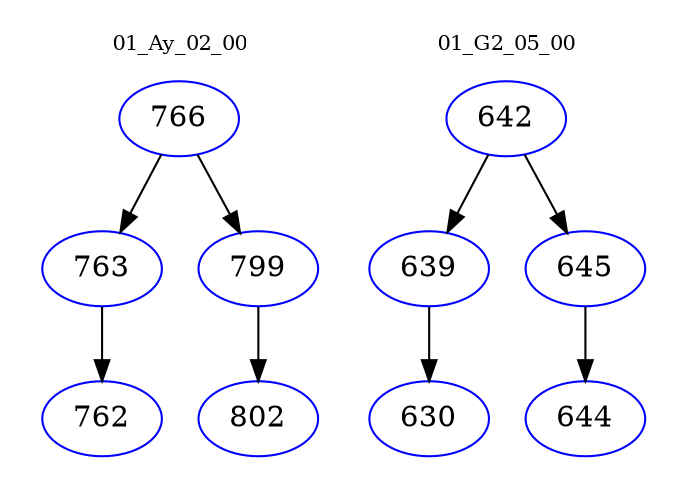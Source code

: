 digraph{
subgraph cluster_0 {
color = white
label = "01_Ay_02_00";
fontsize=10;
T0_766 [label="766", color="blue"]
T0_766 -> T0_763 [color="black"]
T0_763 [label="763", color="blue"]
T0_763 -> T0_762 [color="black"]
T0_762 [label="762", color="blue"]
T0_766 -> T0_799 [color="black"]
T0_799 [label="799", color="blue"]
T0_799 -> T0_802 [color="black"]
T0_802 [label="802", color="blue"]
}
subgraph cluster_1 {
color = white
label = "01_G2_05_00";
fontsize=10;
T1_642 [label="642", color="blue"]
T1_642 -> T1_639 [color="black"]
T1_639 [label="639", color="blue"]
T1_639 -> T1_630 [color="black"]
T1_630 [label="630", color="blue"]
T1_642 -> T1_645 [color="black"]
T1_645 [label="645", color="blue"]
T1_645 -> T1_644 [color="black"]
T1_644 [label="644", color="blue"]
}
}
